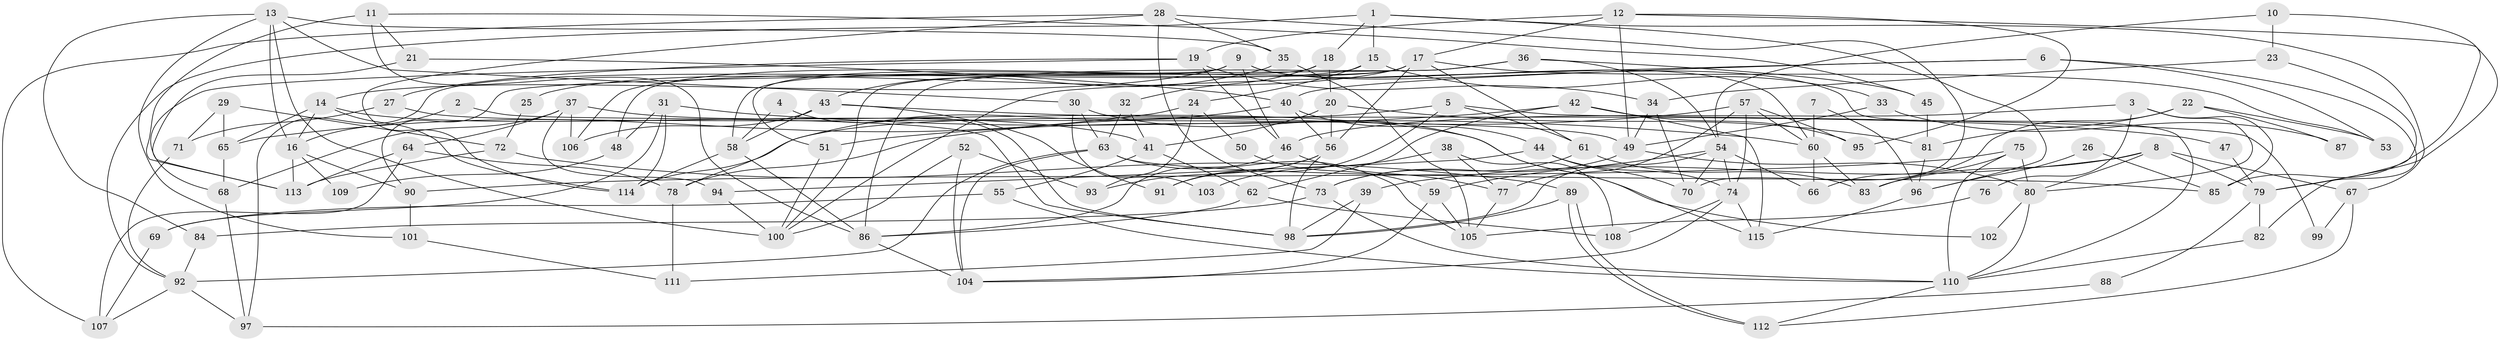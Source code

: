 // Generated by graph-tools (version 1.1) at 2025/26/03/09/25 03:26:17]
// undirected, 115 vertices, 230 edges
graph export_dot {
graph [start="1"]
  node [color=gray90,style=filled];
  1;
  2;
  3;
  4;
  5;
  6;
  7;
  8;
  9;
  10;
  11;
  12;
  13;
  14;
  15;
  16;
  17;
  18;
  19;
  20;
  21;
  22;
  23;
  24;
  25;
  26;
  27;
  28;
  29;
  30;
  31;
  32;
  33;
  34;
  35;
  36;
  37;
  38;
  39;
  40;
  41;
  42;
  43;
  44;
  45;
  46;
  47;
  48;
  49;
  50;
  51;
  52;
  53;
  54;
  55;
  56;
  57;
  58;
  59;
  60;
  61;
  62;
  63;
  64;
  65;
  66;
  67;
  68;
  69;
  70;
  71;
  72;
  73;
  74;
  75;
  76;
  77;
  78;
  79;
  80;
  81;
  82;
  83;
  84;
  85;
  86;
  87;
  88;
  89;
  90;
  91;
  92;
  93;
  94;
  95;
  96;
  97;
  98;
  99;
  100;
  101;
  102;
  103;
  104;
  105;
  106;
  107;
  108;
  109;
  110;
  111;
  112;
  113;
  114;
  115;
  1 -- 67;
  1 -- 18;
  1 -- 15;
  1 -- 92;
  1 -- 96;
  2 -- 16;
  2 -- 98;
  3 -- 46;
  3 -- 80;
  3 -- 76;
  3 -- 85;
  4 -- 98;
  4 -- 58;
  5 -- 61;
  5 -- 114;
  5 -- 91;
  5 -- 99;
  6 -- 82;
  6 -- 40;
  6 -- 53;
  6 -- 100;
  7 -- 96;
  7 -- 60;
  8 -- 80;
  8 -- 79;
  8 -- 39;
  8 -- 67;
  8 -- 83;
  9 -- 14;
  9 -- 60;
  9 -- 46;
  9 -- 51;
  9 -- 58;
  9 -- 110;
  10 -- 54;
  10 -- 85;
  10 -- 23;
  11 -- 86;
  11 -- 113;
  11 -- 21;
  11 -- 45;
  12 -- 17;
  12 -- 19;
  12 -- 49;
  12 -- 79;
  12 -- 95;
  13 -- 100;
  13 -- 35;
  13 -- 16;
  13 -- 30;
  13 -- 84;
  13 -- 101;
  14 -- 41;
  14 -- 114;
  14 -- 16;
  14 -- 65;
  15 -- 97;
  15 -- 24;
  15 -- 33;
  16 -- 90;
  16 -- 109;
  16 -- 113;
  17 -- 61;
  17 -- 53;
  17 -- 25;
  17 -- 48;
  17 -- 56;
  17 -- 106;
  18 -- 32;
  18 -- 100;
  18 -- 20;
  19 -- 34;
  19 -- 27;
  19 -- 46;
  19 -- 68;
  20 -- 56;
  20 -- 41;
  20 -- 81;
  21 -- 40;
  21 -- 113;
  22 -- 66;
  22 -- 81;
  22 -- 53;
  22 -- 87;
  23 -- 34;
  23 -- 79;
  24 -- 65;
  24 -- 50;
  24 -- 93;
  25 -- 72;
  26 -- 85;
  26 -- 96;
  27 -- 71;
  27 -- 49;
  28 -- 107;
  28 -- 114;
  28 -- 35;
  28 -- 70;
  28 -- 73;
  29 -- 72;
  29 -- 65;
  29 -- 71;
  30 -- 115;
  30 -- 63;
  30 -- 103;
  31 -- 69;
  31 -- 60;
  31 -- 48;
  31 -- 114;
  32 -- 41;
  32 -- 63;
  33 -- 49;
  33 -- 87;
  34 -- 49;
  34 -- 70;
  35 -- 43;
  35 -- 105;
  36 -- 86;
  36 -- 54;
  36 -- 45;
  36 -- 90;
  37 -- 106;
  37 -- 94;
  37 -- 64;
  37 -- 68;
  37 -- 102;
  38 -- 108;
  38 -- 77;
  38 -- 103;
  39 -- 111;
  39 -- 98;
  40 -- 78;
  40 -- 56;
  40 -- 44;
  41 -- 62;
  41 -- 55;
  42 -- 115;
  42 -- 95;
  42 -- 51;
  42 -- 62;
  43 -- 91;
  43 -- 58;
  43 -- 47;
  43 -- 106;
  44 -- 74;
  44 -- 70;
  44 -- 94;
  45 -- 81;
  46 -- 77;
  46 -- 86;
  47 -- 79;
  48 -- 109;
  49 -- 80;
  49 -- 73;
  50 -- 59;
  51 -- 100;
  52 -- 93;
  52 -- 100;
  52 -- 104;
  54 -- 70;
  54 -- 59;
  54 -- 66;
  54 -- 74;
  54 -- 98;
  55 -- 110;
  55 -- 69;
  56 -- 98;
  56 -- 91;
  56 -- 93;
  57 -- 77;
  57 -- 74;
  57 -- 60;
  57 -- 78;
  57 -- 95;
  58 -- 86;
  58 -- 114;
  59 -- 104;
  59 -- 105;
  60 -- 83;
  60 -- 66;
  61 -- 73;
  61 -- 83;
  62 -- 86;
  62 -- 108;
  63 -- 92;
  63 -- 85;
  63 -- 104;
  63 -- 105;
  64 -- 113;
  64 -- 78;
  64 -- 107;
  65 -- 68;
  67 -- 112;
  67 -- 99;
  68 -- 97;
  69 -- 107;
  71 -- 92;
  72 -- 89;
  72 -- 113;
  73 -- 84;
  73 -- 110;
  74 -- 104;
  74 -- 108;
  74 -- 115;
  75 -- 110;
  75 -- 90;
  75 -- 80;
  75 -- 83;
  76 -- 105;
  77 -- 105;
  78 -- 111;
  79 -- 82;
  79 -- 88;
  80 -- 110;
  80 -- 102;
  81 -- 96;
  82 -- 110;
  84 -- 92;
  86 -- 104;
  88 -- 97;
  89 -- 112;
  89 -- 112;
  89 -- 98;
  90 -- 101;
  92 -- 97;
  92 -- 107;
  94 -- 100;
  96 -- 115;
  101 -- 111;
  110 -- 112;
}
